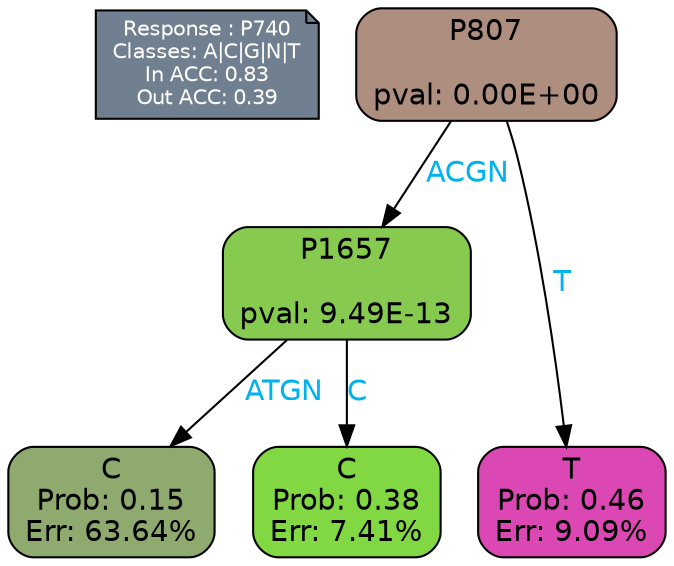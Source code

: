 digraph Tree {
node [shape=box, style="filled, rounded", color="black", fontname=helvetica] ;
graph [ranksep=equally, splines=polylines, bgcolor=transparent, dpi=600] ;
edge [fontname=helvetica] ;
LEGEND [label="Response : P740
Classes: A|C|G|N|T
In ACC: 0.83
Out ACC: 0.39
",shape=note,align=left,style=filled,fillcolor="slategray",fontcolor="white",fontsize=10];1 [label="P807

pval: 0.00E+00", fillcolor="#ae8e7e"] ;
2 [label="P1657

pval: 9.49E-13", fillcolor="#86cb4f"] ;
3 [label="C
Prob: 0.15
Err: 63.64%", fillcolor="#8faa6e"] ;
4 [label="C
Prob: 0.38
Err: 7.41%", fillcolor="#82d843"] ;
5 [label="T
Prob: 0.46
Err: 9.09%", fillcolor="#db48b3"] ;
1 -> 2 [label="ACGN",fontcolor=deepskyblue2] ;
1 -> 5 [label="T",fontcolor=deepskyblue2] ;
2 -> 3 [label="ATGN",fontcolor=deepskyblue2] ;
2 -> 4 [label="C",fontcolor=deepskyblue2] ;
{rank = same; 3;4;5;}{rank = same; LEGEND;1;}}